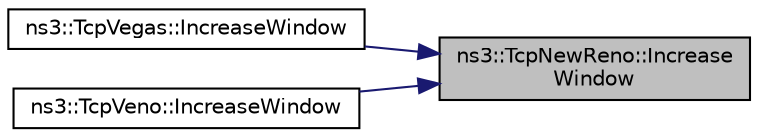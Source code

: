 digraph "ns3::TcpNewReno::IncreaseWindow"
{
 // LATEX_PDF_SIZE
  edge [fontname="Helvetica",fontsize="10",labelfontname="Helvetica",labelfontsize="10"];
  node [fontname="Helvetica",fontsize="10",shape=record];
  rankdir="RL";
  Node1 [label="ns3::TcpNewReno::Increase\lWindow",height=0.2,width=0.4,color="black", fillcolor="grey75", style="filled", fontcolor="black",tooltip="Try to increase the cWnd following the NewReno specification."];
  Node1 -> Node2 [dir="back",color="midnightblue",fontsize="10",style="solid",fontname="Helvetica"];
  Node2 [label="ns3::TcpVegas::IncreaseWindow",height=0.2,width=0.4,color="black", fillcolor="white", style="filled",URL="$classns3_1_1_tcp_vegas.html#ae80e9ac677116dada43dacda0f98a8b6",tooltip="Adjust cwnd following Vegas linear increase/decrease algorithm."];
  Node1 -> Node3 [dir="back",color="midnightblue",fontsize="10",style="solid",fontname="Helvetica"];
  Node3 [label="ns3::TcpVeno::IncreaseWindow",height=0.2,width=0.4,color="black", fillcolor="white", style="filled",URL="$classns3_1_1_tcp_veno.html#a5865787a20ea7c2c8beee2df5cefcdaa",tooltip="Adjust cwnd following Veno additive increase algorithm."];
}
